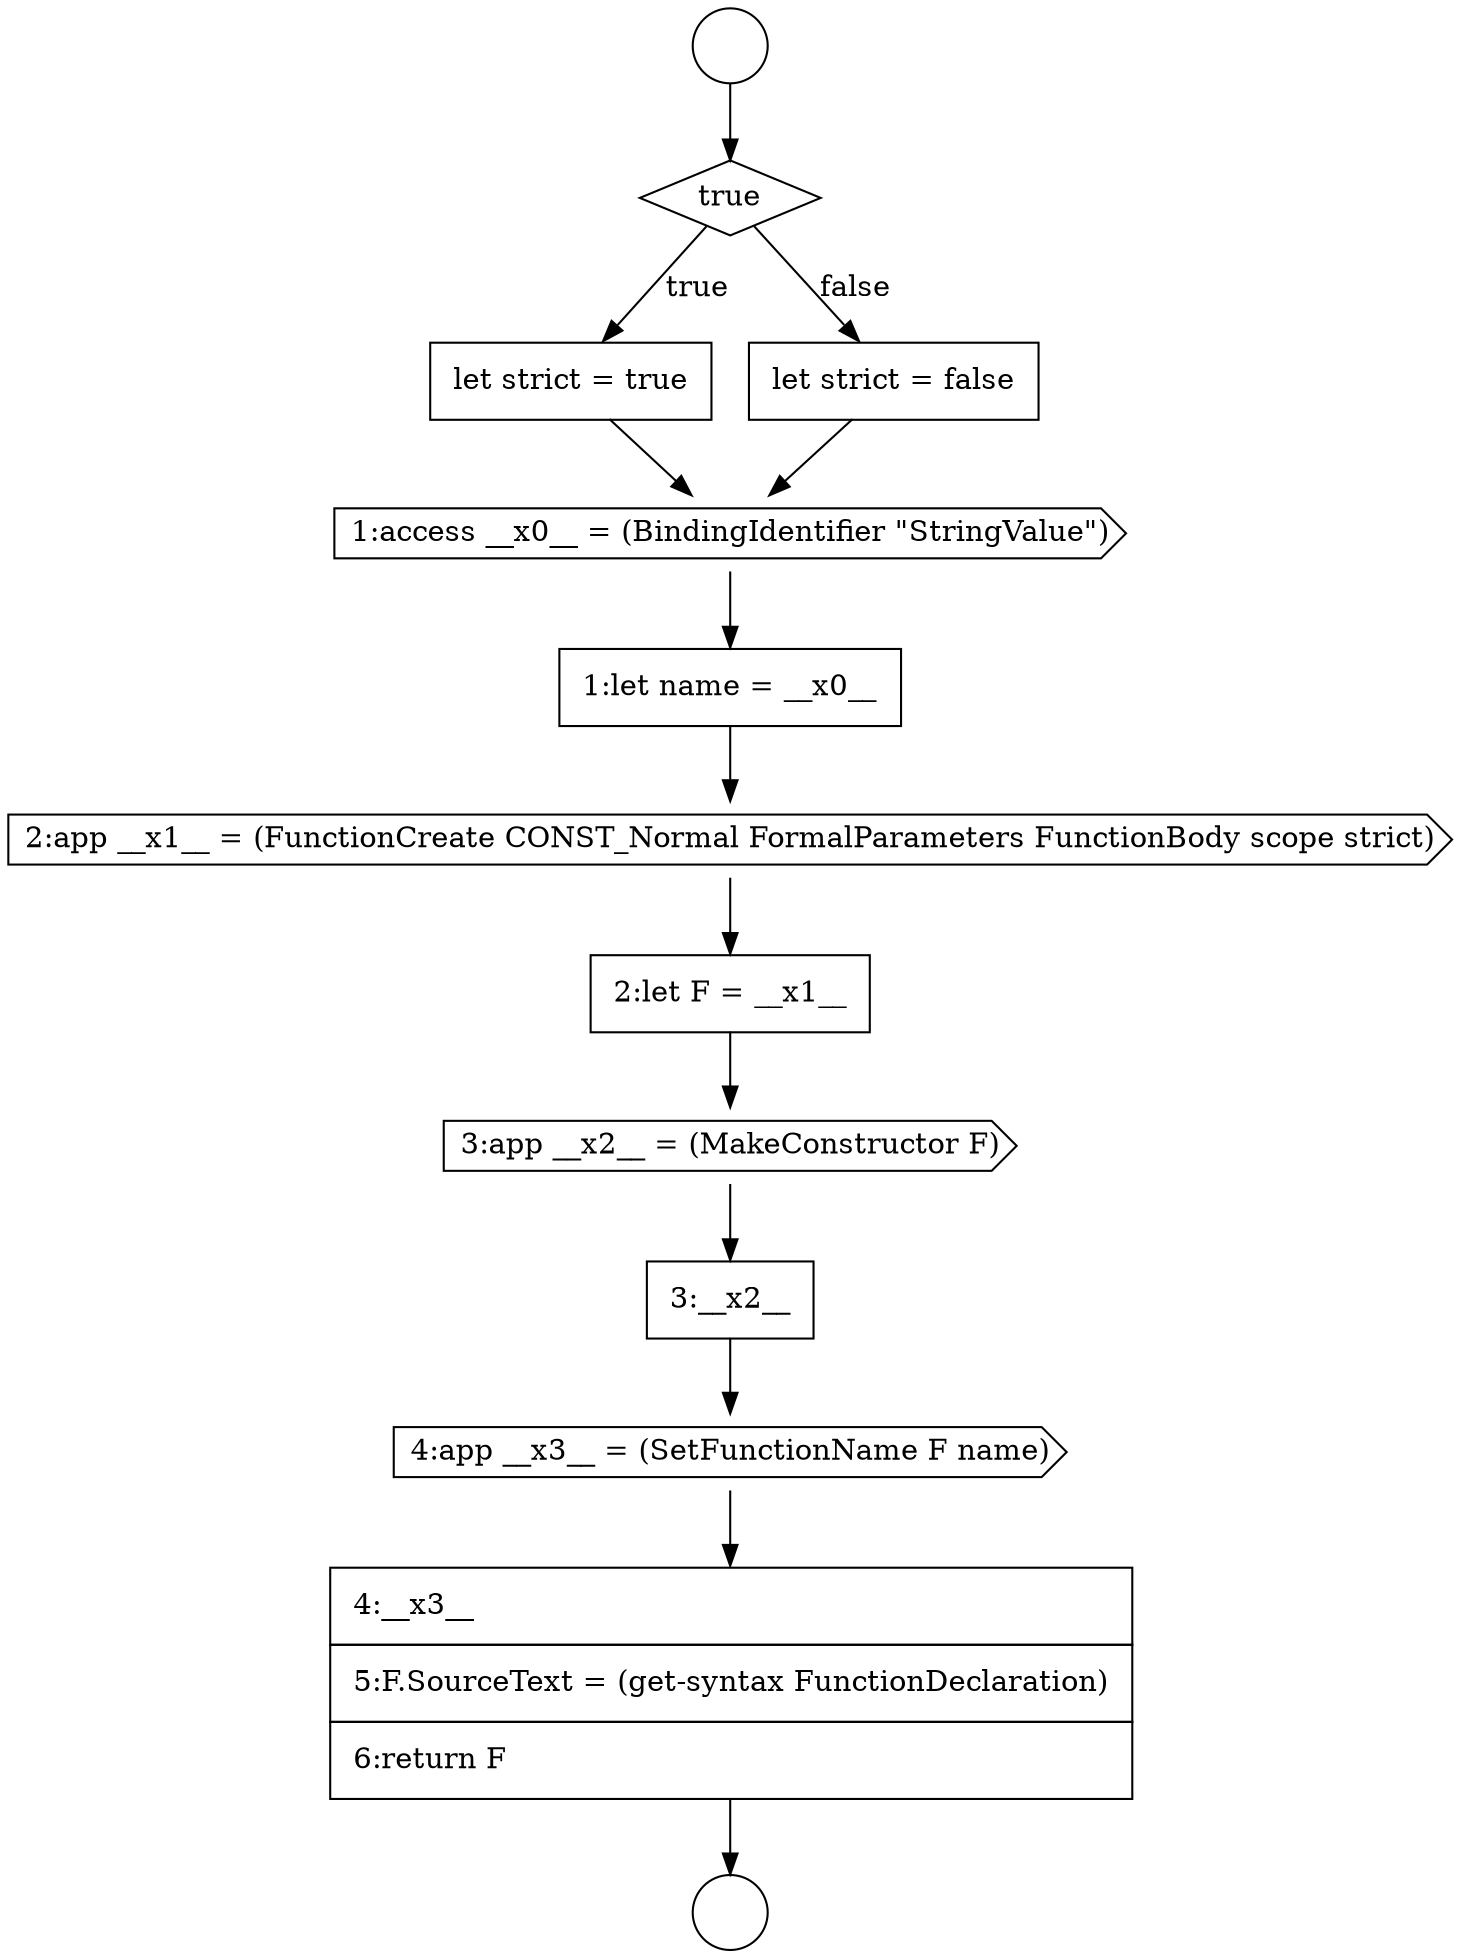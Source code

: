 digraph {
  node8454 [shape=cds, label=<<font color="black">3:app __x2__ = (MakeConstructor F)</font>> color="black" fillcolor="white" style=filled]
  node8455 [shape=none, margin=0, label=<<font color="black">
    <table border="0" cellborder="1" cellspacing="0" cellpadding="10">
      <tr><td align="left">3:__x2__</td></tr>
    </table>
  </font>> color="black" fillcolor="white" style=filled]
  node8453 [shape=none, margin=0, label=<<font color="black">
    <table border="0" cellborder="1" cellspacing="0" cellpadding="10">
      <tr><td align="left">2:let F = __x1__</td></tr>
    </table>
  </font>> color="black" fillcolor="white" style=filled]
  node8450 [shape=cds, label=<<font color="black">1:access __x0__ = (BindingIdentifier &quot;StringValue&quot;)</font>> color="black" fillcolor="white" style=filled]
  node8447 [shape=diamond, label=<<font color="black">true</font>> color="black" fillcolor="white" style=filled]
  node8446 [shape=circle label=" " color="black" fillcolor="white" style=filled]
  node8451 [shape=none, margin=0, label=<<font color="black">
    <table border="0" cellborder="1" cellspacing="0" cellpadding="10">
      <tr><td align="left">1:let name = __x0__</td></tr>
    </table>
  </font>> color="black" fillcolor="white" style=filled]
  node8452 [shape=cds, label=<<font color="black">2:app __x1__ = (FunctionCreate CONST_Normal FormalParameters FunctionBody scope strict)</font>> color="black" fillcolor="white" style=filled]
  node8445 [shape=circle label=" " color="black" fillcolor="white" style=filled]
  node8456 [shape=cds, label=<<font color="black">4:app __x3__ = (SetFunctionName F name)</font>> color="black" fillcolor="white" style=filled]
  node8457 [shape=none, margin=0, label=<<font color="black">
    <table border="0" cellborder="1" cellspacing="0" cellpadding="10">
      <tr><td align="left">4:__x3__</td></tr>
      <tr><td align="left">5:F.SourceText = (get-syntax FunctionDeclaration)</td></tr>
      <tr><td align="left">6:return F</td></tr>
    </table>
  </font>> color="black" fillcolor="white" style=filled]
  node8448 [shape=none, margin=0, label=<<font color="black">
    <table border="0" cellborder="1" cellspacing="0" cellpadding="10">
      <tr><td align="left">let strict = true</td></tr>
    </table>
  </font>> color="black" fillcolor="white" style=filled]
  node8449 [shape=none, margin=0, label=<<font color="black">
    <table border="0" cellborder="1" cellspacing="0" cellpadding="10">
      <tr><td align="left">let strict = false</td></tr>
    </table>
  </font>> color="black" fillcolor="white" style=filled]
  node8449 -> node8450 [ color="black"]
  node8454 -> node8455 [ color="black"]
  node8455 -> node8456 [ color="black"]
  node8447 -> node8448 [label=<<font color="black">true</font>> color="black"]
  node8447 -> node8449 [label=<<font color="black">false</font>> color="black"]
  node8452 -> node8453 [ color="black"]
  node8450 -> node8451 [ color="black"]
  node8453 -> node8454 [ color="black"]
  node8445 -> node8447 [ color="black"]
  node8448 -> node8450 [ color="black"]
  node8451 -> node8452 [ color="black"]
  node8456 -> node8457 [ color="black"]
  node8457 -> node8446 [ color="black"]
}
